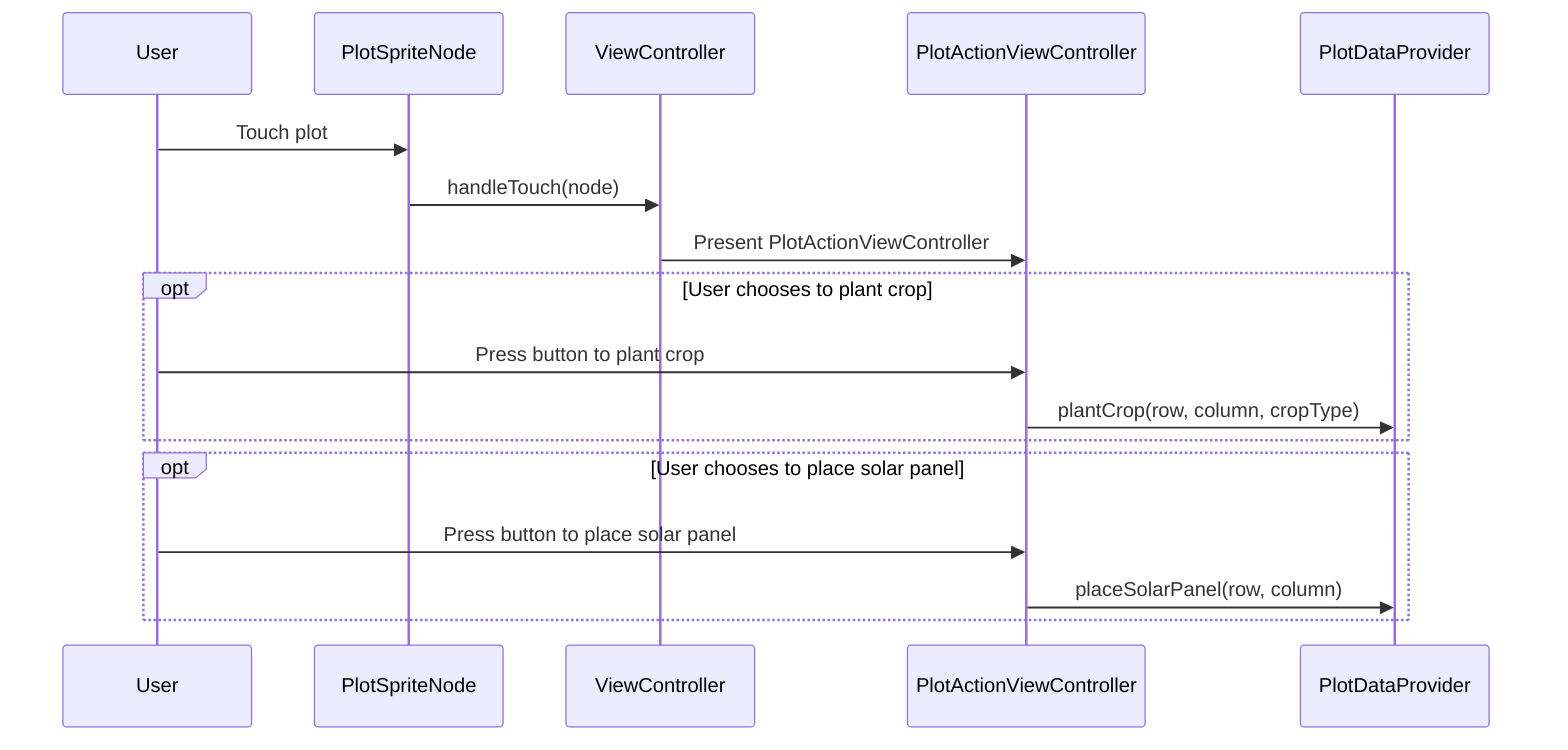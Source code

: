 sequenceDiagram
    participant User
    participant PlotSpriteNode
    participant ViewController
    participant PlotActionViewController
    participant PlotDataProvider

    User->>PlotSpriteNode: Touch plot
    PlotSpriteNode->>ViewController: handleTouch(node)
    ViewController->>PlotActionViewController: Present PlotActionViewController

    opt User chooses to plant crop
        User->>PlotActionViewController: Press button to plant crop
        PlotActionViewController->>PlotDataProvider: plantCrop(row, column, cropType)
    end

    opt User chooses to place solar panel
        User->>PlotActionViewController: Press button to place solar panel
        PlotActionViewController->>PlotDataProvider: placeSolarPanel(row, column)
    end